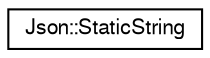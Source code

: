 digraph "Graphical Class Hierarchy"
{
  edge [fontname="FreeSans",fontsize="10",labelfontname="FreeSans",labelfontsize="10"];
  node [fontname="FreeSans",fontsize="10",shape=record];
  rankdir="LR";
  Node1 [label="Json::StaticString",height=0.2,width=0.4,color="black", fillcolor="white", style="filled",URL="$class_json_1_1_static_string.html",tooltip="Lightweight wrapper to tag static string. "];
}
